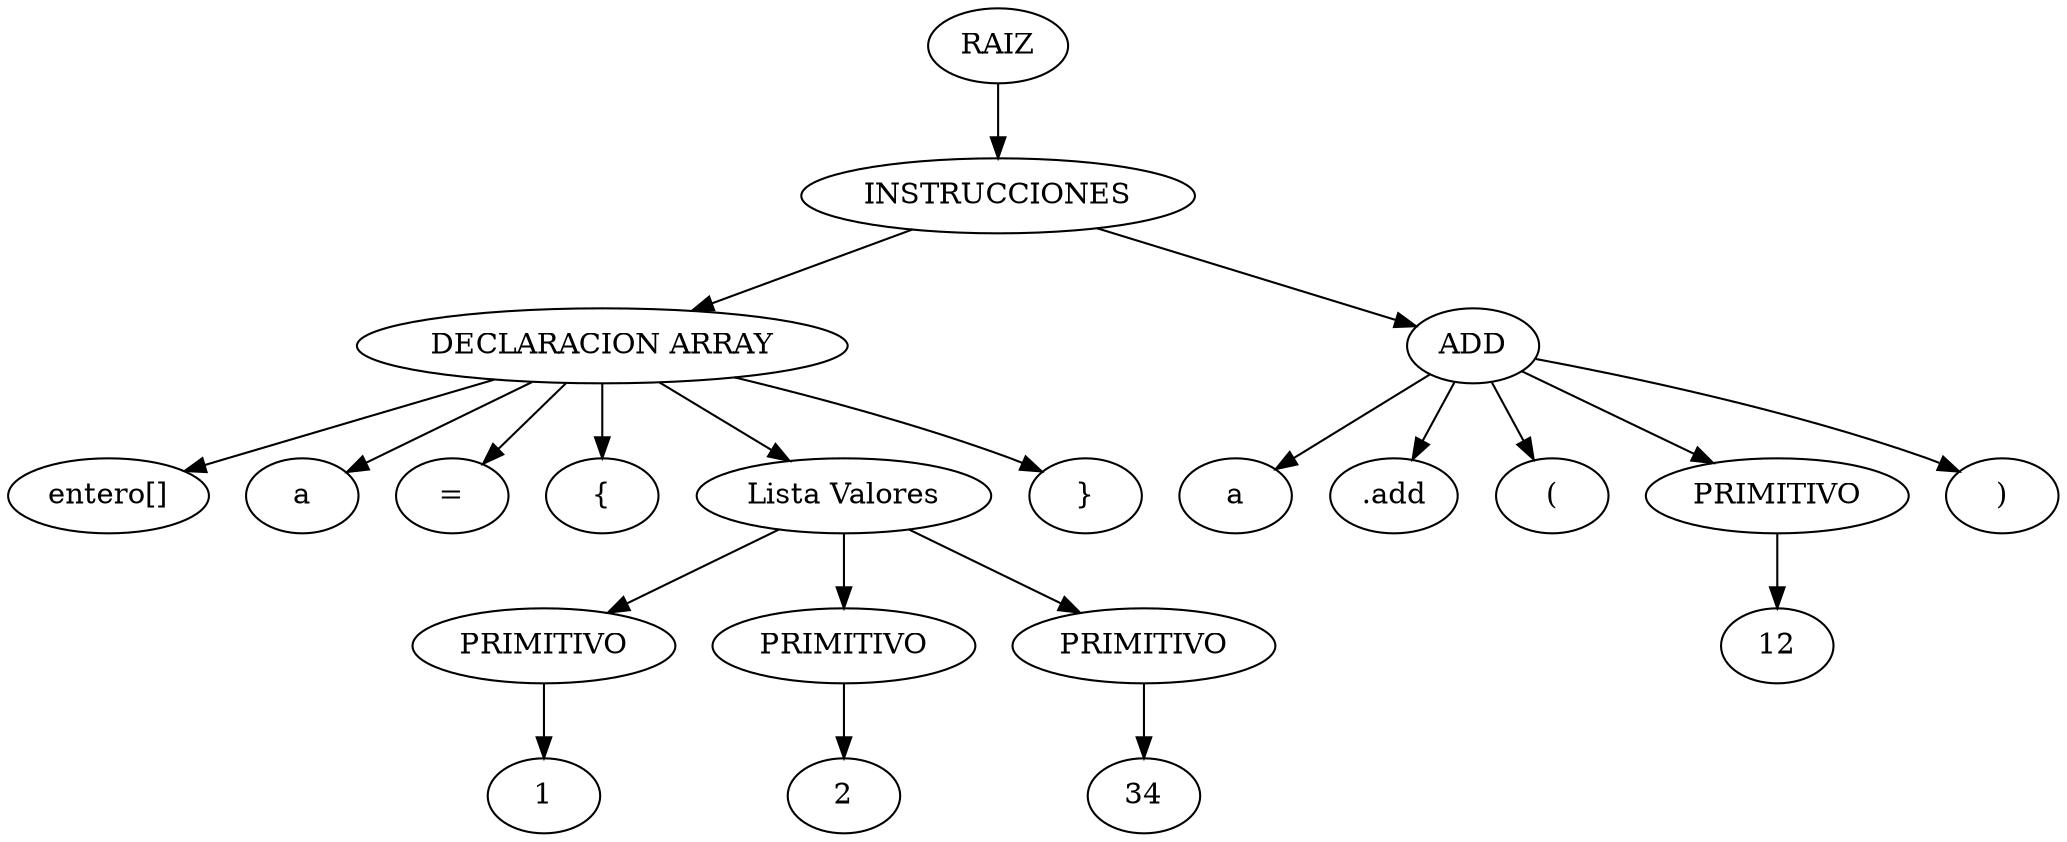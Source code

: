 digraph {
n0[label="RAIZ"];
n1[label="INSTRUCCIONES"];
n0->n1;
n2[label="DECLARACION ARRAY"];
n1->n2;
n3[label="entero[]"];
n2->n3;
n4[label="a"];
n2->n4;
n5[label="="];
n2->n5;
n6[label="{"];
n2->n6;
n7[label="Lista Valores"];
n2->n7;
n8[label="PRIMITIVO"];
n7->n8;
n9[label="1"];
n8->n9;
n10[label="PRIMITIVO"];
n7->n10;
n11[label="2"];
n10->n11;
n12[label="PRIMITIVO"];
n7->n12;
n13[label="34"];
n12->n13;
n14[label="}"];
n2->n14;
n15[label="ADD"];
n1->n15;
n16[label="a"];
n15->n16;
n17[label=".add"];
n15->n17;
n18[label="("];
n15->n18;
n19[label="PRIMITIVO"];
n15->n19;
n20[label="12"];
n19->n20;
n21[label=")"];
n15->n21;
}
